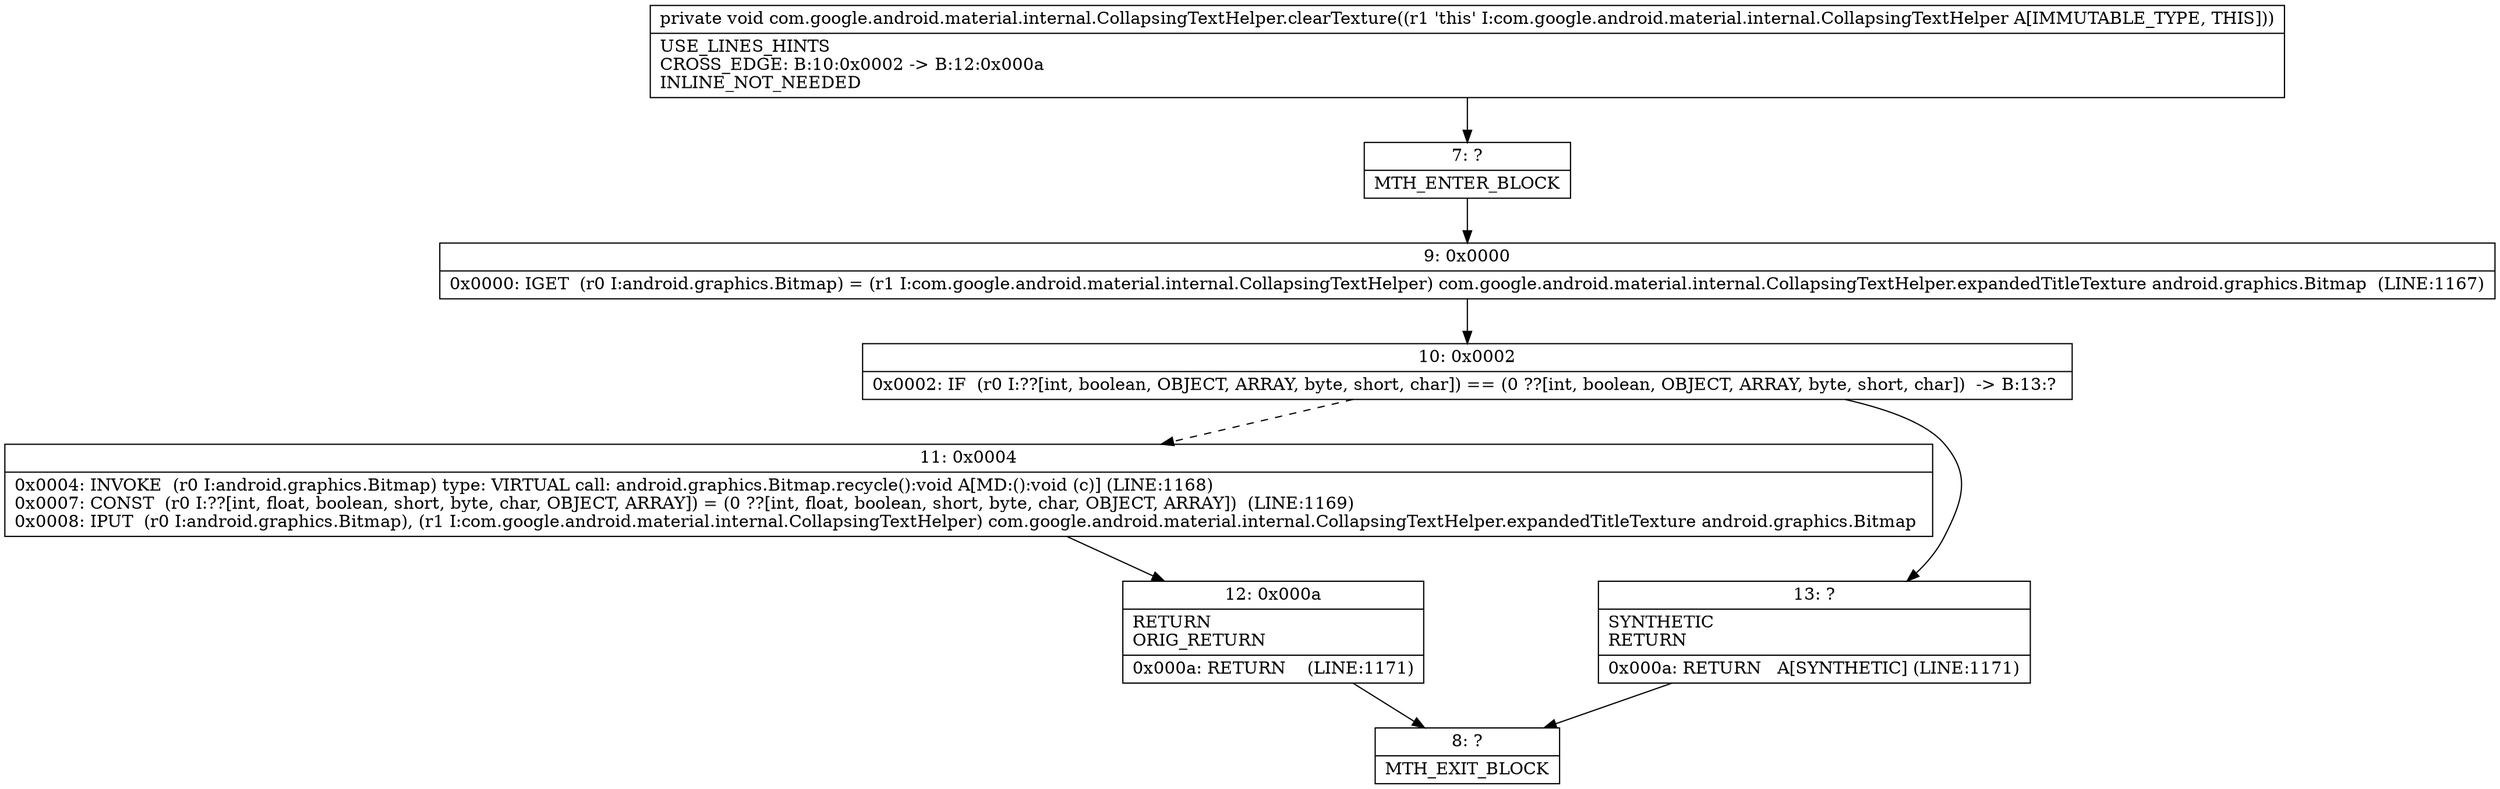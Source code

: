 digraph "CFG forcom.google.android.material.internal.CollapsingTextHelper.clearTexture()V" {
Node_7 [shape=record,label="{7\:\ ?|MTH_ENTER_BLOCK\l}"];
Node_9 [shape=record,label="{9\:\ 0x0000|0x0000: IGET  (r0 I:android.graphics.Bitmap) = (r1 I:com.google.android.material.internal.CollapsingTextHelper) com.google.android.material.internal.CollapsingTextHelper.expandedTitleTexture android.graphics.Bitmap  (LINE:1167)\l}"];
Node_10 [shape=record,label="{10\:\ 0x0002|0x0002: IF  (r0 I:??[int, boolean, OBJECT, ARRAY, byte, short, char]) == (0 ??[int, boolean, OBJECT, ARRAY, byte, short, char])  \-\> B:13:? \l}"];
Node_11 [shape=record,label="{11\:\ 0x0004|0x0004: INVOKE  (r0 I:android.graphics.Bitmap) type: VIRTUAL call: android.graphics.Bitmap.recycle():void A[MD:():void (c)] (LINE:1168)\l0x0007: CONST  (r0 I:??[int, float, boolean, short, byte, char, OBJECT, ARRAY]) = (0 ??[int, float, boolean, short, byte, char, OBJECT, ARRAY])  (LINE:1169)\l0x0008: IPUT  (r0 I:android.graphics.Bitmap), (r1 I:com.google.android.material.internal.CollapsingTextHelper) com.google.android.material.internal.CollapsingTextHelper.expandedTitleTexture android.graphics.Bitmap \l}"];
Node_12 [shape=record,label="{12\:\ 0x000a|RETURN\lORIG_RETURN\l|0x000a: RETURN    (LINE:1171)\l}"];
Node_8 [shape=record,label="{8\:\ ?|MTH_EXIT_BLOCK\l}"];
Node_13 [shape=record,label="{13\:\ ?|SYNTHETIC\lRETURN\l|0x000a: RETURN   A[SYNTHETIC] (LINE:1171)\l}"];
MethodNode[shape=record,label="{private void com.google.android.material.internal.CollapsingTextHelper.clearTexture((r1 'this' I:com.google.android.material.internal.CollapsingTextHelper A[IMMUTABLE_TYPE, THIS]))  | USE_LINES_HINTS\lCROSS_EDGE: B:10:0x0002 \-\> B:12:0x000a\lINLINE_NOT_NEEDED\l}"];
MethodNode -> Node_7;Node_7 -> Node_9;
Node_9 -> Node_10;
Node_10 -> Node_11[style=dashed];
Node_10 -> Node_13;
Node_11 -> Node_12;
Node_12 -> Node_8;
Node_13 -> Node_8;
}

